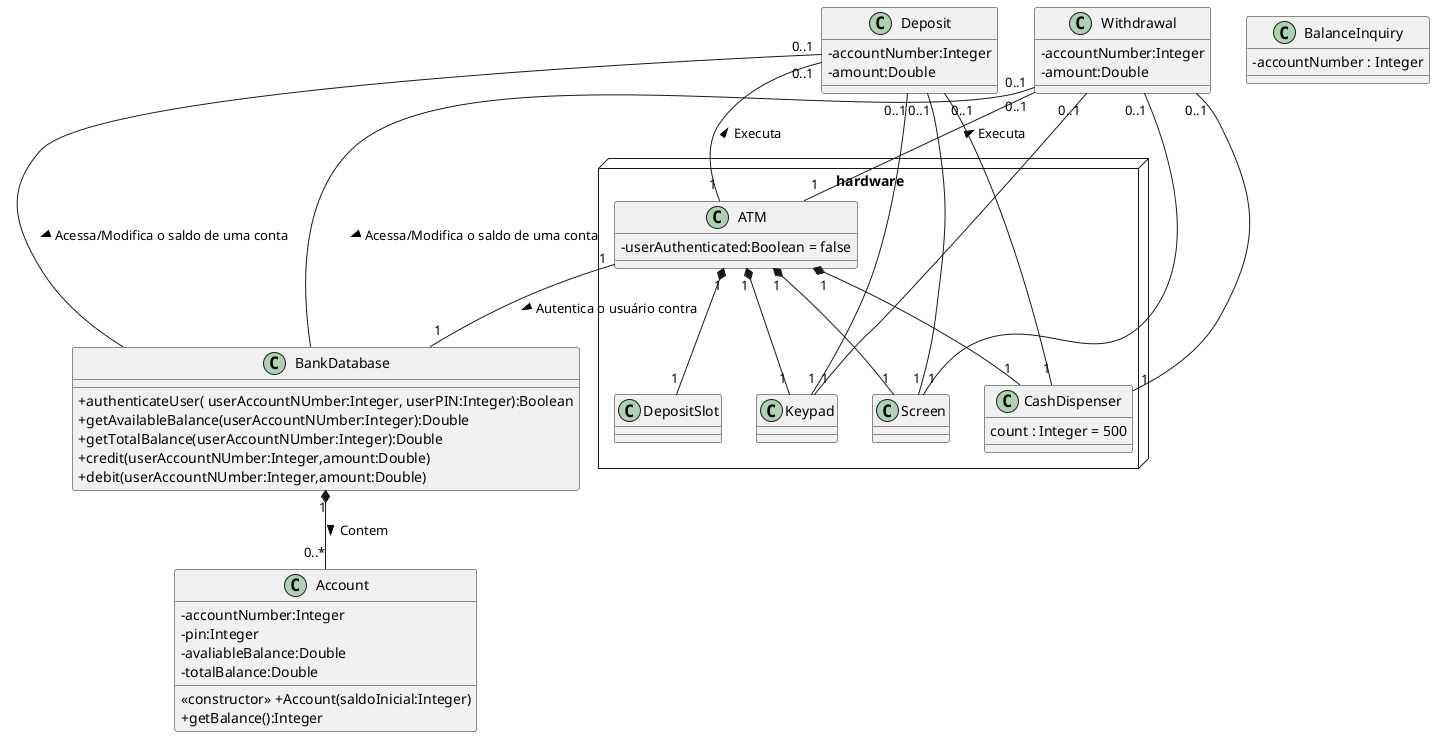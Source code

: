 @startuml
skinparam classAttributeIconSize 0


class Deposit{
    -accountNumber:Integer
    -amount:Double
}

class Withdrawal{
    -accountNumber:Integer
    -amount:Double

}



class Account{
    - accountNumber:Integer
    - pin:Integer
    - avaliableBalance:Double
    - totalBalance:Double
    <<constructor>> +Account(saldoInicial:Integer)
    + getBalance():Integer

}

class BankDatabase{
    + authenticateUser( userAccountNUmber:Integer, userPIN:Integer):Boolean
    + getAvailableBalance(userAccountNUmber:Integer):Double
    + getTotalBalance(userAccountNUmber:Integer):Double
    + credit(userAccountNUmber:Integer,amount:Double)
    + debit(userAccountNUmber:Integer,amount:Double)
}


package hardware <<node>> {

    class ATM {
        -userAuthenticated:Boolean = false
    }

    class Keypad{

    }

    class Screen {
    }

    class DepositSlot{

    }

    class CashDispenser{
        count : Integer = 500
    }


}

class BalanceInquiry{
    - accountNumber : Integer

}



ATM "1" *-- "1" DepositSlot
ATM "1" *-- "1" Keypad
ATM "1" *-- "1" CashDispenser
ATM "1" *-- "1" Screen
ATM "1" -- "1" BankDatabase : Autentica o usuário contra >

BankDatabase "1" *-- "0..*" Account : Contem > 

Withdrawal "0..1"-- "1"  ATM : Executa <
Withdrawal "0..1" -- BankDatabase: Acessa/Modifica o saldo de uma conta >
Withdrawal "0..1" -- "1" Screen
Withdrawal "0..1" -- "1" CashDispenser
Withdrawal "0..1" -- "1" Keypad

Deposit "0..1"-- "1"  ATM : Executa <
Deposit "0..1" -- BankDatabase: Acessa/Modifica o saldo de uma conta >
Deposit "0..1" -- "1" Screen
Deposit "0..1" -- "1" CashDispenser
Deposit "0..1" -- "1" Keypad



@enduml